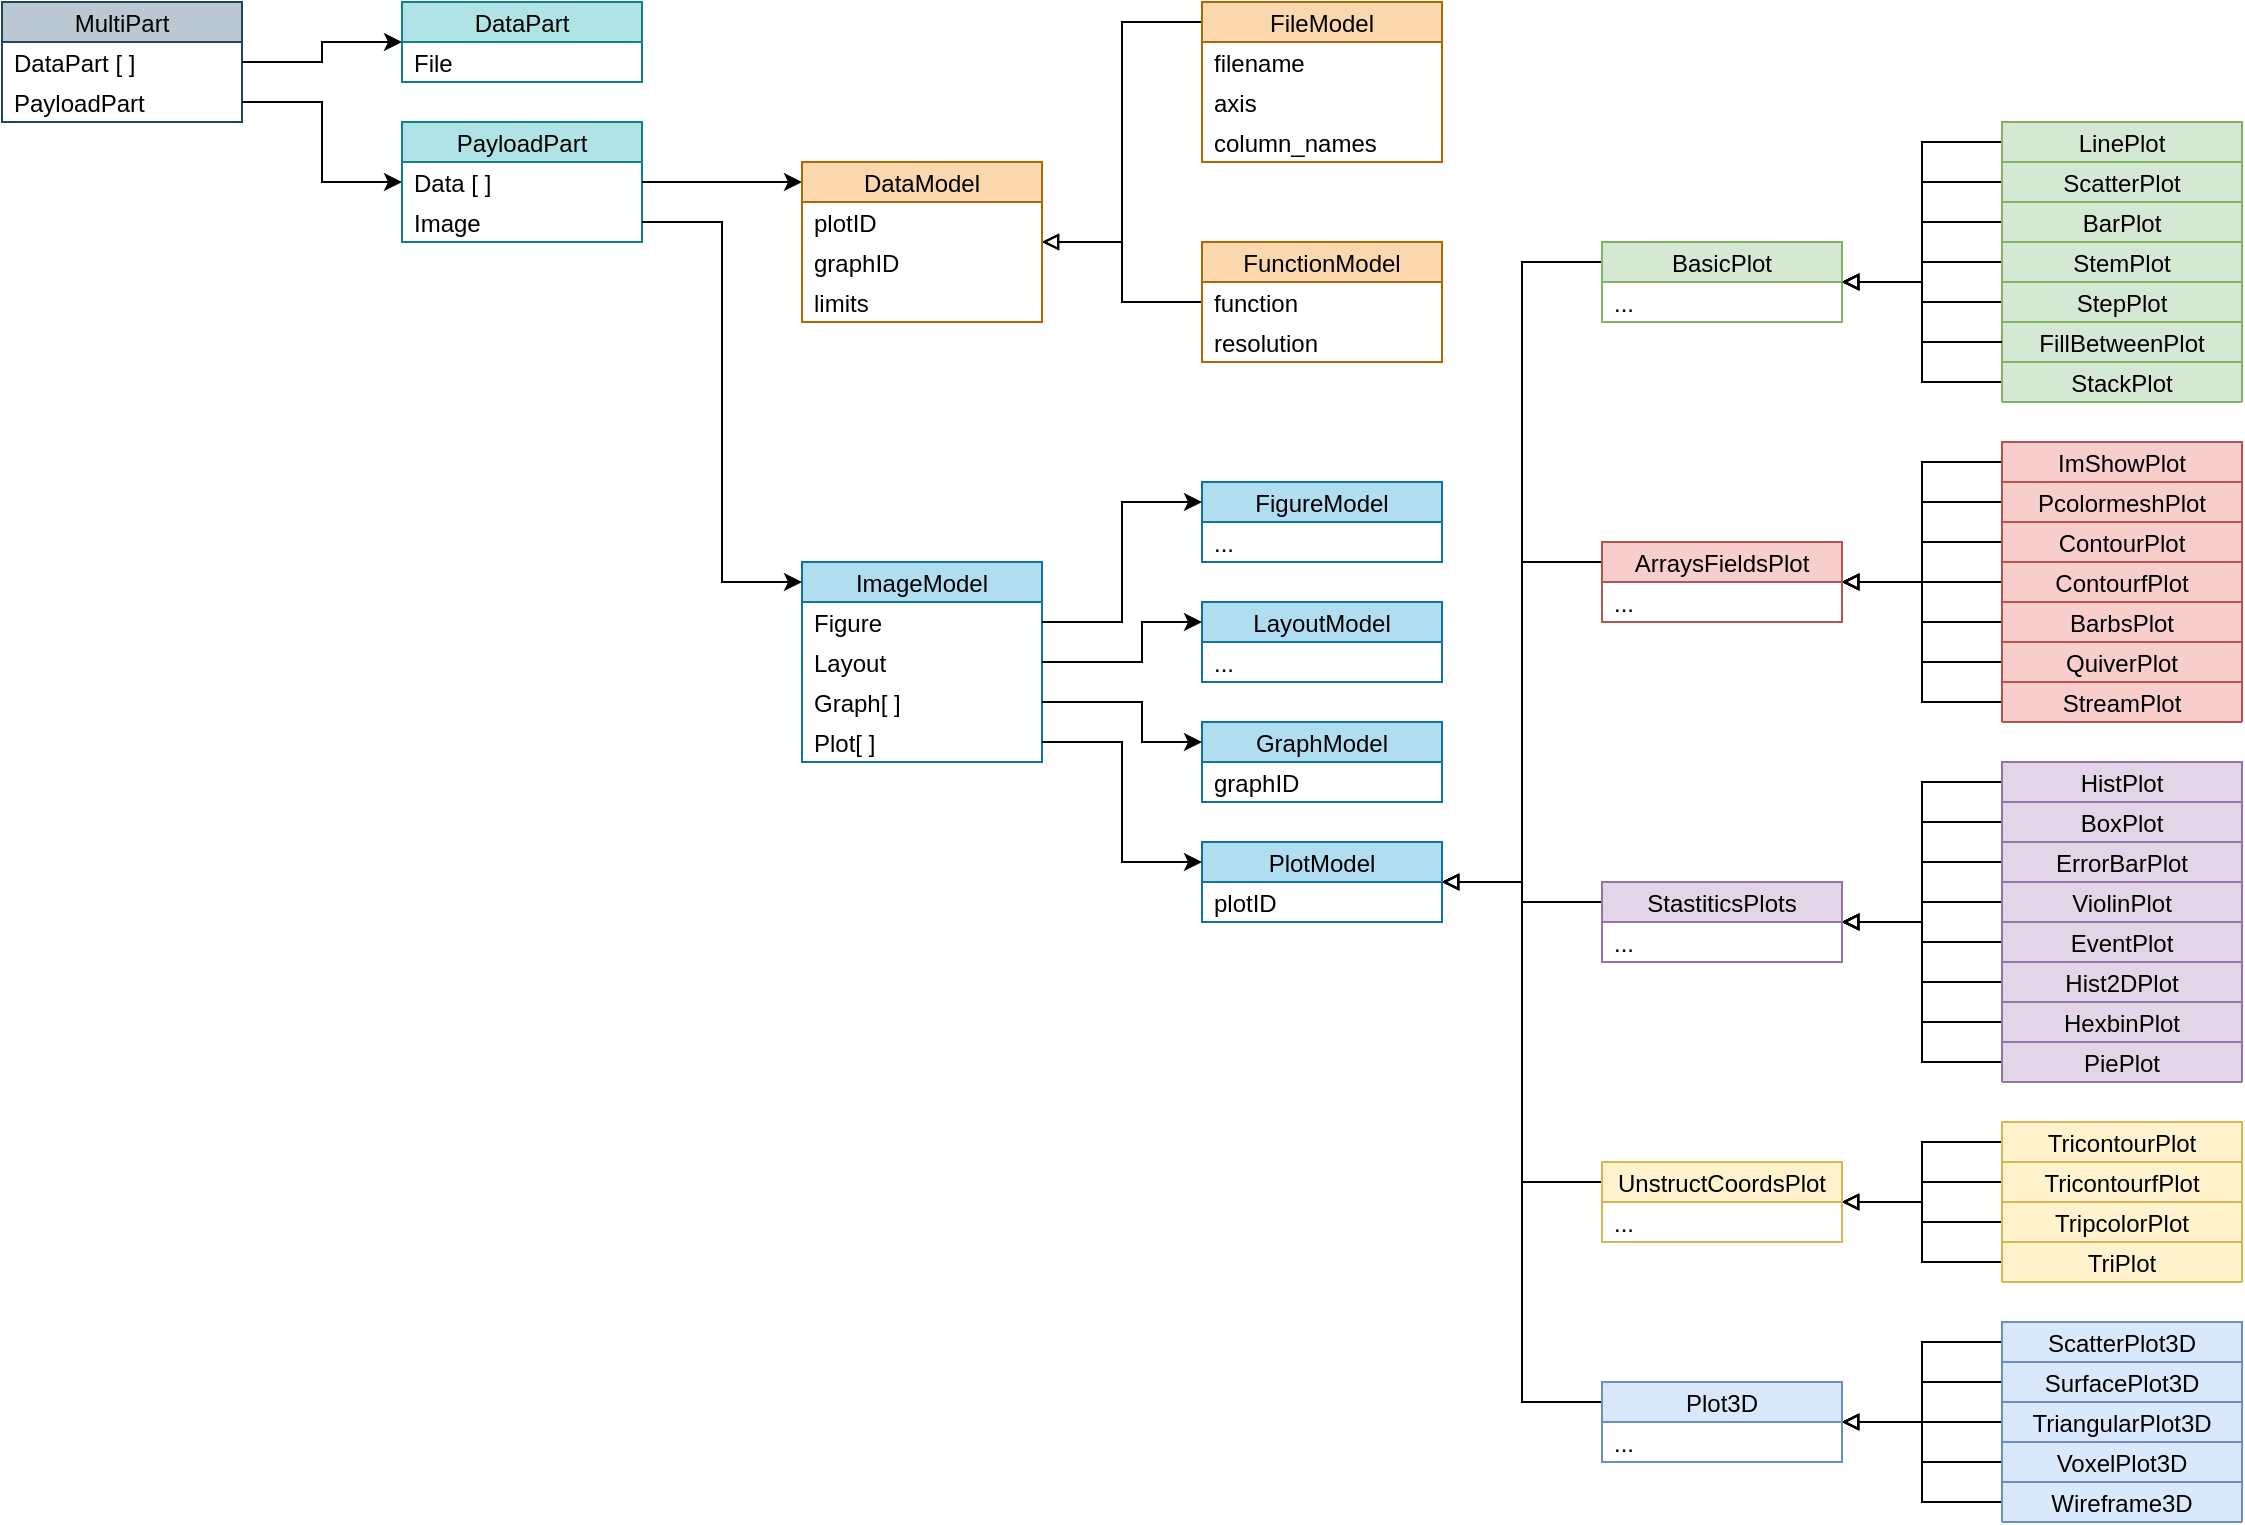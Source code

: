 <mxfile version="17.2.1" type="device" pages="2"><diagram id="5fQ5eXRJGSX8f79Svl0k" name="Page-1"><mxGraphModel dx="1707" dy="1060" grid="1" gridSize="10" guides="1" tooltips="1" connect="1" arrows="1" fold="1" page="1" pageScale="1" pageWidth="1169" pageHeight="827" math="0" shadow="0"><root><mxCell id="0"/><mxCell id="1" parent="0"/><mxCell id="ssrfnCY63bYaMSPNy1W8-1" value="PayloadPart" style="swimlane;fontStyle=0;childLayout=stackLayout;horizontal=1;startSize=20;horizontalStack=0;resizeParent=1;resizeParentMax=0;resizeLast=0;collapsible=1;marginBottom=0;fillColor=#b0e3e6;strokeColor=#0e8088;" parent="1" vertex="1"><mxGeometry x="240" y="100" width="120" height="60" as="geometry"/></mxCell><mxCell id="ssrfnCY63bYaMSPNy1W8-5" value="Data [ ]" style="text;strokeColor=none;fillColor=none;align=left;verticalAlign=middle;spacingLeft=4;spacingRight=4;overflow=hidden;points=[[0,0.5],[1,0.5]];portConstraint=eastwest;rotatable=0;" parent="ssrfnCY63bYaMSPNy1W8-1" vertex="1"><mxGeometry y="20" width="120" height="20" as="geometry"/></mxCell><mxCell id="ssrfnCY63bYaMSPNy1W8-18" value="Image" style="text;strokeColor=none;fillColor=none;align=left;verticalAlign=middle;spacingLeft=4;spacingRight=4;overflow=hidden;points=[[0,0.5],[1,0.5]];portConstraint=eastwest;rotatable=0;" parent="ssrfnCY63bYaMSPNy1W8-1" vertex="1"><mxGeometry y="40" width="120" height="20" as="geometry"/></mxCell><mxCell id="ssrfnCY63bYaMSPNy1W8-6" style="edgeStyle=orthogonalEdgeStyle;rounded=0;orthogonalLoop=1;jettySize=auto;html=1;exitX=1;exitY=0.5;exitDx=0;exitDy=0;" parent="1" source="ssrfnCY63bYaMSPNy1W8-5" target="ssrfnCY63bYaMSPNy1W8-7" edge="1"><mxGeometry relative="1" as="geometry"><mxPoint x="360" y="140.474" as="targetPoint"/><Array as="points"><mxPoint x="420" y="130"/><mxPoint x="420" y="130"/></Array><mxPoint x="380" y="140" as="sourcePoint"/></mxGeometry></mxCell><mxCell id="5U0ry7MbmWa-IE6fYXoD-13" style="edgeStyle=orthogonalEdgeStyle;rounded=0;orthogonalLoop=1;jettySize=auto;html=1;endArrow=none;endFill=0;startArrow=block;startFill=0;" parent="1" source="ssrfnCY63bYaMSPNy1W8-7" target="5U0ry7MbmWa-IE6fYXoD-9" edge="1"><mxGeometry relative="1" as="geometry"><Array as="points"><mxPoint x="600" y="160"/><mxPoint x="600" y="50"/></Array></mxGeometry></mxCell><mxCell id="5U0ry7MbmWa-IE6fYXoD-14" style="edgeStyle=orthogonalEdgeStyle;rounded=0;orthogonalLoop=1;jettySize=auto;html=1;startArrow=block;startFill=0;endArrow=none;endFill=0;" parent="1" source="ssrfnCY63bYaMSPNy1W8-7" target="ssrfnCY63bYaMSPNy1W8-16" edge="1"><mxGeometry relative="1" as="geometry"><Array as="points"><mxPoint x="600" y="160"/><mxPoint x="600" y="190"/></Array></mxGeometry></mxCell><mxCell id="ssrfnCY63bYaMSPNy1W8-7" value="DataModel" style="swimlane;fontStyle=0;childLayout=stackLayout;horizontal=1;startSize=20;horizontalStack=0;resizeParent=1;resizeParentMax=0;resizeLast=0;collapsible=1;marginBottom=0;fillColor=#fad7ac;strokeColor=#b46504;" parent="1" vertex="1"><mxGeometry x="440" y="120" width="120" height="80" as="geometry"/></mxCell><mxCell id="ssrfnCY63bYaMSPNy1W8-29" value="plotID" style="text;strokeColor=none;fillColor=none;align=left;verticalAlign=middle;spacingLeft=4;spacingRight=4;overflow=hidden;points=[[0,0.5],[1,0.5]];portConstraint=eastwest;rotatable=0;" parent="ssrfnCY63bYaMSPNy1W8-7" vertex="1"><mxGeometry y="20" width="120" height="20" as="geometry"/></mxCell><mxCell id="ssrfnCY63bYaMSPNy1W8-30" value="graphID" style="text;strokeColor=none;fillColor=none;align=left;verticalAlign=middle;spacingLeft=4;spacingRight=4;overflow=hidden;points=[[0,0.5],[1,0.5]];portConstraint=eastwest;rotatable=0;" parent="ssrfnCY63bYaMSPNy1W8-7" vertex="1"><mxGeometry y="40" width="120" height="20" as="geometry"/></mxCell><mxCell id="ssrfnCY63bYaMSPNy1W8-22" value="limits" style="text;strokeColor=none;fillColor=none;align=left;verticalAlign=middle;spacingLeft=4;spacingRight=4;overflow=hidden;points=[[0,0.5],[1,0.5]];portConstraint=eastwest;rotatable=0;" parent="ssrfnCY63bYaMSPNy1W8-7" vertex="1"><mxGeometry y="60" width="120" height="20" as="geometry"/></mxCell><mxCell id="ssrfnCY63bYaMSPNy1W8-10" value="ImageModel" style="swimlane;fontStyle=0;childLayout=stackLayout;horizontal=1;startSize=20;horizontalStack=0;resizeParent=1;resizeParentMax=0;resizeLast=0;collapsible=1;marginBottom=0;fillColor=#b1ddf0;strokeColor=#10739e;" parent="1" vertex="1"><mxGeometry x="440" y="320" width="120" height="100" as="geometry"/></mxCell><mxCell id="ssrfnCY63bYaMSPNy1W8-11" value="Figure" style="text;strokeColor=none;fillColor=none;align=left;verticalAlign=middle;spacingLeft=4;spacingRight=4;overflow=hidden;points=[[0,0.5],[1,0.5]];portConstraint=eastwest;rotatable=0;" parent="ssrfnCY63bYaMSPNy1W8-10" vertex="1"><mxGeometry y="20" width="120" height="20" as="geometry"/></mxCell><mxCell id="ssrfnCY63bYaMSPNy1W8-12" value="Layout" style="text;strokeColor=none;fillColor=none;align=left;verticalAlign=middle;spacingLeft=4;spacingRight=4;overflow=hidden;points=[[0,0.5],[1,0.5]];portConstraint=eastwest;rotatable=0;" parent="ssrfnCY63bYaMSPNy1W8-10" vertex="1"><mxGeometry y="40" width="120" height="20" as="geometry"/></mxCell><mxCell id="ssrfnCY63bYaMSPNy1W8-14" value="Graph[ ]" style="text;strokeColor=none;fillColor=none;align=left;verticalAlign=middle;spacingLeft=4;spacingRight=4;overflow=hidden;points=[[0,0.5],[1,0.5]];portConstraint=eastwest;rotatable=0;" parent="ssrfnCY63bYaMSPNy1W8-10" vertex="1"><mxGeometry y="60" width="120" height="20" as="geometry"/></mxCell><mxCell id="ssrfnCY63bYaMSPNy1W8-15" value="Plot[ ]" style="text;strokeColor=none;fillColor=none;align=left;verticalAlign=middle;spacingLeft=4;spacingRight=4;overflow=hidden;points=[[0,0.5],[1,0.5]];portConstraint=eastwest;rotatable=0;" parent="ssrfnCY63bYaMSPNy1W8-10" vertex="1"><mxGeometry y="80" width="120" height="20" as="geometry"/></mxCell><mxCell id="ssrfnCY63bYaMSPNy1W8-13" style="edgeStyle=orthogonalEdgeStyle;rounded=0;orthogonalLoop=1;jettySize=auto;html=1;" parent="1" source="ssrfnCY63bYaMSPNy1W8-18" target="ssrfnCY63bYaMSPNy1W8-10" edge="1"><mxGeometry relative="1" as="geometry"><Array as="points"><mxPoint x="400" y="150"/><mxPoint x="400" y="330"/></Array></mxGeometry></mxCell><mxCell id="ssrfnCY63bYaMSPNy1W8-16" value="FunctionModel" style="swimlane;fontStyle=0;childLayout=stackLayout;horizontal=1;startSize=20;horizontalStack=0;resizeParent=1;resizeParentMax=0;resizeLast=0;collapsible=1;marginBottom=0;fillColor=#fad7ac;strokeColor=#b46504;" parent="1" vertex="1"><mxGeometry x="640" y="160" width="120" height="60" as="geometry"><mxRectangle x="520" y="100" width="80" height="20" as="alternateBounds"/></mxGeometry></mxCell><mxCell id="ssrfnCY63bYaMSPNy1W8-20" value="function" style="text;strokeColor=none;fillColor=none;align=left;verticalAlign=middle;spacingLeft=4;spacingRight=4;overflow=hidden;points=[[0,0.5],[1,0.5]];portConstraint=eastwest;rotatable=0;" parent="ssrfnCY63bYaMSPNy1W8-16" vertex="1"><mxGeometry y="20" width="120" height="20" as="geometry"/></mxCell><mxCell id="ssrfnCY63bYaMSPNy1W8-21" value="resolution" style="text;strokeColor=none;fillColor=none;align=left;verticalAlign=middle;spacingLeft=4;spacingRight=4;overflow=hidden;points=[[0,0.5],[1,0.5]];portConstraint=eastwest;rotatable=0;" parent="ssrfnCY63bYaMSPNy1W8-16" vertex="1"><mxGeometry y="40" width="120" height="20" as="geometry"/></mxCell><mxCell id="ssrfnCY63bYaMSPNy1W8-31" value="GraphModel" style="swimlane;fontStyle=0;childLayout=stackLayout;horizontal=1;startSize=20;horizontalStack=0;resizeParent=1;resizeParentMax=0;resizeLast=0;collapsible=1;marginBottom=0;fillColor=#b1ddf0;strokeColor=#10739e;" parent="1" vertex="1"><mxGeometry x="640" y="400" width="120" height="40" as="geometry"/></mxCell><mxCell id="ssrfnCY63bYaMSPNy1W8-34" value="graphID" style="text;strokeColor=none;fillColor=none;align=left;verticalAlign=middle;spacingLeft=4;spacingRight=4;overflow=hidden;points=[[0,0.5],[1,0.5]];portConstraint=eastwest;rotatable=0;" parent="ssrfnCY63bYaMSPNy1W8-31" vertex="1"><mxGeometry y="20" width="120" height="20" as="geometry"/></mxCell><mxCell id="ssrfnCY63bYaMSPNy1W8-36" style="edgeStyle=orthogonalEdgeStyle;rounded=0;orthogonalLoop=1;jettySize=auto;html=1;exitX=1;exitY=0.5;exitDx=0;exitDy=0;" parent="1" source="ssrfnCY63bYaMSPNy1W8-14" target="ssrfnCY63bYaMSPNy1W8-31" edge="1"><mxGeometry relative="1" as="geometry"><Array as="points"><mxPoint x="610" y="390"/><mxPoint x="610" y="410"/></Array></mxGeometry></mxCell><mxCell id="5U0ry7MbmWa-IE6fYXoD-27" style="edgeStyle=orthogonalEdgeStyle;rounded=0;orthogonalLoop=1;jettySize=auto;html=1;startArrow=block;startFill=0;endArrow=none;endFill=0;" parent="1" source="5U0ry7MbmWa-IE6fYXoD-28" target="5U0ry7MbmWa-IE6fYXoD-25" edge="1"><mxGeometry relative="1" as="geometry"><mxPoint x="960" y="150" as="sourcePoint"/><Array as="points"><mxPoint x="1000" y="180"/><mxPoint x="1000" y="170"/></Array></mxGeometry></mxCell><mxCell id="5U0ry7MbmWa-IE6fYXoD-30" style="edgeStyle=orthogonalEdgeStyle;rounded=0;orthogonalLoop=1;jettySize=auto;html=1;startArrow=block;startFill=0;endArrow=none;endFill=0;" parent="1" source="ssrfnCY63bYaMSPNy1W8-37" target="5U0ry7MbmWa-IE6fYXoD-28" edge="1"><mxGeometry relative="1" as="geometry"><Array as="points"><mxPoint x="800" y="480"/><mxPoint x="800" y="170"/></Array></mxGeometry></mxCell><mxCell id="tz0YeME2ikHK81qGUmHm-11" style="edgeStyle=orthogonalEdgeStyle;rounded=0;orthogonalLoop=1;jettySize=auto;html=1;fontFamily=Helvetica;fontSize=12;fontColor=default;startArrow=block;startFill=0;endArrow=none;endFill=0;startSize=6;" parent="1" source="ssrfnCY63bYaMSPNy1W8-37" target="5U0ry7MbmWa-IE6fYXoD-31" edge="1"><mxGeometry relative="1" as="geometry"><Array as="points"><mxPoint x="800" y="480"/><mxPoint x="800" y="320"/></Array></mxGeometry></mxCell><mxCell id="hA0AzttT8jlCihpwSDfa-42" style="edgeStyle=orthogonalEdgeStyle;rounded=0;orthogonalLoop=1;jettySize=auto;html=1;startArrow=block;startFill=0;endArrow=none;endFill=0;" parent="1" source="ssrfnCY63bYaMSPNy1W8-37" target="tz0YeME2ikHK81qGUmHm-12" edge="1"><mxGeometry relative="1" as="geometry"><Array as="points"><mxPoint x="800" y="480"/><mxPoint x="800" y="490"/></Array></mxGeometry></mxCell><mxCell id="hA0AzttT8jlCihpwSDfa-59" style="edgeStyle=orthogonalEdgeStyle;rounded=0;orthogonalLoop=1;jettySize=auto;html=1;startArrow=block;startFill=0;endArrow=none;endFill=0;" parent="1" source="ssrfnCY63bYaMSPNy1W8-37" target="tz0YeME2ikHK81qGUmHm-14" edge="1"><mxGeometry relative="1" as="geometry"><Array as="points"><mxPoint x="800" y="480"/><mxPoint x="800" y="630"/></Array></mxGeometry></mxCell><mxCell id="hA0AzttT8jlCihpwSDfa-60" style="edgeStyle=orthogonalEdgeStyle;rounded=0;orthogonalLoop=1;jettySize=auto;html=1;startArrow=block;startFill=0;endArrow=none;endFill=0;" parent="1" source="ssrfnCY63bYaMSPNy1W8-37" target="tz0YeME2ikHK81qGUmHm-16" edge="1"><mxGeometry relative="1" as="geometry"><Array as="points"><mxPoint x="800" y="480"/><mxPoint x="800" y="740"/></Array></mxGeometry></mxCell><mxCell id="ssrfnCY63bYaMSPNy1W8-37" value="PlotModel" style="swimlane;fontStyle=0;childLayout=stackLayout;horizontal=1;startSize=20;horizontalStack=0;resizeParent=1;resizeParentMax=0;resizeLast=0;collapsible=1;marginBottom=0;fillColor=#b1ddf0;strokeColor=#10739e;" parent="1" vertex="1"><mxGeometry x="640" y="460" width="120" height="40" as="geometry"/></mxCell><mxCell id="ssrfnCY63bYaMSPNy1W8-38" value="plotID" style="text;strokeColor=none;fillColor=none;align=left;verticalAlign=middle;spacingLeft=4;spacingRight=4;overflow=hidden;points=[[0,0.5],[1,0.5]];portConstraint=eastwest;rotatable=0;" parent="ssrfnCY63bYaMSPNy1W8-37" vertex="1"><mxGeometry y="20" width="120" height="20" as="geometry"/></mxCell><mxCell id="ssrfnCY63bYaMSPNy1W8-39" style="edgeStyle=orthogonalEdgeStyle;rounded=0;orthogonalLoop=1;jettySize=auto;html=1;" parent="1" source="ssrfnCY63bYaMSPNy1W8-15" target="ssrfnCY63bYaMSPNy1W8-37" edge="1"><mxGeometry relative="1" as="geometry"><Array as="points"><mxPoint x="600" y="410"/><mxPoint x="600" y="470"/></Array></mxGeometry></mxCell><mxCell id="5U0ry7MbmWa-IE6fYXoD-1" value="LayoutModel" style="swimlane;fontStyle=0;childLayout=stackLayout;horizontal=1;startSize=20;horizontalStack=0;resizeParent=1;resizeParentMax=0;resizeLast=0;collapsible=1;marginBottom=0;fillColor=#b1ddf0;strokeColor=#10739e;" parent="1" vertex="1"><mxGeometry x="640" y="340" width="120" height="40" as="geometry"/></mxCell><mxCell id="5U0ry7MbmWa-IE6fYXoD-2" value="..." style="text;strokeColor=none;fillColor=none;align=left;verticalAlign=middle;spacingLeft=4;spacingRight=4;overflow=hidden;points=[[0,0.5],[1,0.5]];portConstraint=eastwest;rotatable=0;" parent="5U0ry7MbmWa-IE6fYXoD-1" vertex="1"><mxGeometry y="20" width="120" height="20" as="geometry"/></mxCell><mxCell id="5U0ry7MbmWa-IE6fYXoD-4" value="FigureModel" style="swimlane;fontStyle=0;childLayout=stackLayout;horizontal=1;startSize=20;horizontalStack=0;resizeParent=1;resizeParentMax=0;resizeLast=0;collapsible=1;marginBottom=0;fillColor=#b1ddf0;strokeColor=#10739e;" parent="1" vertex="1"><mxGeometry x="640" y="280" width="120" height="40" as="geometry"/></mxCell><mxCell id="5U0ry7MbmWa-IE6fYXoD-5" value="..." style="text;strokeColor=none;fillColor=none;align=left;verticalAlign=middle;spacingLeft=4;spacingRight=4;overflow=hidden;points=[[0,0.5],[1,0.5]];portConstraint=eastwest;rotatable=0;" parent="5U0ry7MbmWa-IE6fYXoD-4" vertex="1"><mxGeometry y="20" width="120" height="20" as="geometry"/></mxCell><mxCell id="5U0ry7MbmWa-IE6fYXoD-6" style="edgeStyle=orthogonalEdgeStyle;rounded=0;orthogonalLoop=1;jettySize=auto;html=1;" parent="1" target="5U0ry7MbmWa-IE6fYXoD-4" edge="1"><mxGeometry relative="1" as="geometry"><Array as="points"><mxPoint x="600" y="350"/><mxPoint x="600" y="290"/></Array><mxPoint x="560" y="350" as="sourcePoint"/></mxGeometry></mxCell><mxCell id="5U0ry7MbmWa-IE6fYXoD-7" style="edgeStyle=orthogonalEdgeStyle;rounded=0;orthogonalLoop=1;jettySize=auto;html=1;exitX=1;exitY=0.5;exitDx=0;exitDy=0;" parent="1" source="ssrfnCY63bYaMSPNy1W8-12" target="5U0ry7MbmWa-IE6fYXoD-1" edge="1"><mxGeometry relative="1" as="geometry"><Array as="points"><mxPoint x="610" y="370"/><mxPoint x="610" y="350"/></Array></mxGeometry></mxCell><mxCell id="5U0ry7MbmWa-IE6fYXoD-9" value="FileModel" style="swimlane;fontStyle=0;childLayout=stackLayout;horizontal=1;startSize=20;horizontalStack=0;resizeParent=1;resizeParentMax=0;resizeLast=0;collapsible=1;marginBottom=0;fillColor=#fad7ac;strokeColor=#b46504;" parent="1" vertex="1"><mxGeometry x="640" y="40" width="120" height="80" as="geometry"/></mxCell><mxCell id="5U0ry7MbmWa-IE6fYXoD-12" value="filename" style="text;strokeColor=none;fillColor=none;align=left;verticalAlign=middle;spacingLeft=4;spacingRight=4;overflow=hidden;points=[[0,0.5],[1,0.5]];portConstraint=eastwest;rotatable=0;" parent="5U0ry7MbmWa-IE6fYXoD-9" vertex="1"><mxGeometry y="20" width="120" height="20" as="geometry"/></mxCell><mxCell id="hA0AzttT8jlCihpwSDfa-71" value="axis" style="text;strokeColor=none;fillColor=none;align=left;verticalAlign=middle;spacingLeft=4;spacingRight=4;overflow=hidden;points=[[0,0.5],[1,0.5]];portConstraint=eastwest;rotatable=0;" parent="5U0ry7MbmWa-IE6fYXoD-9" vertex="1"><mxGeometry y="40" width="120" height="20" as="geometry"/></mxCell><mxCell id="hA0AzttT8jlCihpwSDfa-73" value="column_names" style="text;strokeColor=none;fillColor=none;align=left;verticalAlign=middle;spacingLeft=4;spacingRight=4;overflow=hidden;points=[[0,0.5],[1,0.5]];portConstraint=eastwest;rotatable=0;" parent="5U0ry7MbmWa-IE6fYXoD-9" vertex="1"><mxGeometry y="60" width="120" height="20" as="geometry"/></mxCell><mxCell id="5U0ry7MbmWa-IE6fYXoD-22" style="edgeStyle=orthogonalEdgeStyle;rounded=0;orthogonalLoop=1;jettySize=auto;html=1;startArrow=block;startFill=0;endArrow=none;endFill=0;" parent="1" source="5U0ry7MbmWa-IE6fYXoD-28" target="tz0YeME2ikHK81qGUmHm-3" edge="1"><mxGeometry relative="1" as="geometry"><mxPoint x="960" y="150" as="sourcePoint"/><mxPoint x="1040" y="50" as="targetPoint"/><Array as="points"><mxPoint x="1000" y="180"/><mxPoint x="1000" y="110"/></Array></mxGeometry></mxCell><mxCell id="5U0ry7MbmWa-IE6fYXoD-23" style="edgeStyle=orthogonalEdgeStyle;rounded=0;orthogonalLoop=1;jettySize=auto;html=1;startArrow=block;startFill=0;endArrow=none;endFill=0;" parent="1" source="5U0ry7MbmWa-IE6fYXoD-28" target="tz0YeME2ikHK81qGUmHm-2" edge="1"><mxGeometry relative="1" as="geometry"><mxPoint x="960" y="150" as="sourcePoint"/><mxPoint x="1040" y="110" as="targetPoint"/><Array as="points"><mxPoint x="1000" y="180"/><mxPoint x="1000" y="130"/></Array></mxGeometry></mxCell><mxCell id="5U0ry7MbmWa-IE6fYXoD-24" style="edgeStyle=orthogonalEdgeStyle;rounded=0;orthogonalLoop=1;jettySize=auto;html=1;startArrow=block;startFill=0;endArrow=none;endFill=0;" parent="1" source="5U0ry7MbmWa-IE6fYXoD-28" target="tz0YeME2ikHK81qGUmHm-1" edge="1"><mxGeometry relative="1" as="geometry"><mxPoint x="960" y="150" as="sourcePoint"/><mxPoint x="1040" y="170" as="targetPoint"/><Array as="points"><mxPoint x="1000" y="180"/><mxPoint x="1000" y="150"/></Array></mxGeometry></mxCell><mxCell id="5U0ry7MbmWa-IE6fYXoD-25" value="StemPlot" style="swimlane;fontStyle=0;childLayout=stackLayout;horizontal=1;startSize=40;horizontalStack=0;resizeParent=1;resizeParentMax=0;resizeLast=0;collapsible=1;marginBottom=0;fillColor=#d5e8d4;strokeColor=#82b366;" parent="1" vertex="1"><mxGeometry x="1040" y="160" width="120" height="20" as="geometry"/></mxCell><mxCell id="tz0YeME2ikHK81qGUmHm-8" style="edgeStyle=orthogonalEdgeStyle;rounded=0;orthogonalLoop=1;jettySize=auto;html=1;fontFamily=Helvetica;fontSize=12;fontColor=default;startArrow=block;startFill=0;endArrow=none;endFill=0;startSize=6;" parent="1" source="5U0ry7MbmWa-IE6fYXoD-28" target="tz0YeME2ikHK81qGUmHm-6" edge="1"><mxGeometry relative="1" as="geometry"><Array as="points"><mxPoint x="1000" y="180"/><mxPoint x="1000" y="190"/></Array></mxGeometry></mxCell><mxCell id="tz0YeME2ikHK81qGUmHm-10" style="edgeStyle=orthogonalEdgeStyle;rounded=0;orthogonalLoop=1;jettySize=auto;html=1;fontFamily=Helvetica;fontSize=12;fontColor=default;startArrow=block;startFill=0;endArrow=none;endFill=0;startSize=6;" parent="1" source="5U0ry7MbmWa-IE6fYXoD-28" target="tz0YeME2ikHK81qGUmHm-4" edge="1"><mxGeometry relative="1" as="geometry"><Array as="points"><mxPoint x="1000" y="180"/><mxPoint x="1000" y="230"/></Array></mxGeometry></mxCell><mxCell id="5U0ry7MbmWa-IE6fYXoD-28" value="BasicPlot" style="swimlane;fontStyle=0;childLayout=stackLayout;horizontal=1;startSize=20;horizontalStack=0;resizeParent=1;resizeParentMax=0;resizeLast=0;collapsible=1;marginBottom=0;fillColor=#d5e8d4;strokeColor=#82b366;" parent="1" vertex="1"><mxGeometry x="840" y="160" width="120" height="40" as="geometry"/></mxCell><mxCell id="5U0ry7MbmWa-IE6fYXoD-29" value="..." style="text;strokeColor=none;fillColor=none;align=left;verticalAlign=middle;spacingLeft=4;spacingRight=4;overflow=hidden;points=[[0,0.5],[1,0.5]];portConstraint=eastwest;rotatable=0;" parent="5U0ry7MbmWa-IE6fYXoD-28" vertex="1"><mxGeometry y="20" width="120" height="20" as="geometry"/></mxCell><mxCell id="hA0AzttT8jlCihpwSDfa-8" style="edgeStyle=orthogonalEdgeStyle;rounded=0;orthogonalLoop=1;jettySize=auto;html=1;startArrow=block;startFill=0;endArrow=none;endFill=0;" parent="1" source="5U0ry7MbmWa-IE6fYXoD-31" target="hA0AzttT8jlCihpwSDfa-1" edge="1"><mxGeometry relative="1" as="geometry"><Array as="points"><mxPoint x="1000" y="330"/><mxPoint x="1000" y="270"/></Array></mxGeometry></mxCell><mxCell id="hA0AzttT8jlCihpwSDfa-9" style="edgeStyle=orthogonalEdgeStyle;rounded=0;orthogonalLoop=1;jettySize=auto;html=1;startArrow=block;startFill=0;endArrow=none;endFill=0;" parent="1" source="5U0ry7MbmWa-IE6fYXoD-31" target="hA0AzttT8jlCihpwSDfa-2" edge="1"><mxGeometry relative="1" as="geometry"><Array as="points"><mxPoint x="1000" y="330"/><mxPoint x="1000" y="290"/></Array></mxGeometry></mxCell><mxCell id="hA0AzttT8jlCihpwSDfa-10" style="edgeStyle=orthogonalEdgeStyle;rounded=0;orthogonalLoop=1;jettySize=auto;html=1;startArrow=block;startFill=0;endArrow=none;endFill=0;" parent="1" source="5U0ry7MbmWa-IE6fYXoD-31" target="hA0AzttT8jlCihpwSDfa-3" edge="1"><mxGeometry relative="1" as="geometry"/></mxCell><mxCell id="hA0AzttT8jlCihpwSDfa-11" style="edgeStyle=orthogonalEdgeStyle;rounded=0;orthogonalLoop=1;jettySize=auto;html=1;startArrow=block;startFill=0;endArrow=none;endFill=0;" parent="1" source="5U0ry7MbmWa-IE6fYXoD-31" target="hA0AzttT8jlCihpwSDfa-4" edge="1"><mxGeometry relative="1" as="geometry"/></mxCell><mxCell id="hA0AzttT8jlCihpwSDfa-12" style="edgeStyle=orthogonalEdgeStyle;rounded=0;orthogonalLoop=1;jettySize=auto;html=1;startArrow=block;startFill=0;endArrow=none;endFill=0;" parent="1" source="5U0ry7MbmWa-IE6fYXoD-31" target="hA0AzttT8jlCihpwSDfa-6" edge="1"><mxGeometry relative="1" as="geometry"><Array as="points"><mxPoint x="1000" y="330"/><mxPoint x="1000" y="350"/></Array></mxGeometry></mxCell><mxCell id="hA0AzttT8jlCihpwSDfa-13" style="edgeStyle=orthogonalEdgeStyle;rounded=0;orthogonalLoop=1;jettySize=auto;html=1;startArrow=block;startFill=0;endArrow=none;endFill=0;" parent="1" source="5U0ry7MbmWa-IE6fYXoD-31" target="hA0AzttT8jlCihpwSDfa-5" edge="1"><mxGeometry relative="1" as="geometry"><Array as="points"><mxPoint x="1000" y="330"/><mxPoint x="1000" y="370"/></Array></mxGeometry></mxCell><mxCell id="hA0AzttT8jlCihpwSDfa-15" style="edgeStyle=orthogonalEdgeStyle;rounded=0;orthogonalLoop=1;jettySize=auto;html=1;startArrow=block;startFill=0;endArrow=none;endFill=0;" parent="1" source="5U0ry7MbmWa-IE6fYXoD-31" target="hA0AzttT8jlCihpwSDfa-7" edge="1"><mxGeometry relative="1" as="geometry"><Array as="points"><mxPoint x="1000" y="330"/><mxPoint x="1000" y="390"/></Array></mxGeometry></mxCell><mxCell id="5U0ry7MbmWa-IE6fYXoD-31" value="ArraysFieldsPlot" style="swimlane;fontStyle=0;childLayout=stackLayout;horizontal=1;startSize=20;horizontalStack=0;resizeParent=1;resizeParentMax=0;resizeLast=0;collapsible=1;marginBottom=0;fillColor=#f8cecc;strokeColor=#b85450;" parent="1" vertex="1"><mxGeometry x="840" y="310" width="120" height="40" as="geometry"/></mxCell><mxCell id="5U0ry7MbmWa-IE6fYXoD-32" value="..." style="text;strokeColor=none;fillColor=none;align=left;verticalAlign=middle;spacingLeft=4;spacingRight=4;overflow=hidden;points=[[0,0.5],[1,0.5]];portConstraint=eastwest;rotatable=0;" parent="5U0ry7MbmWa-IE6fYXoD-31" vertex="1"><mxGeometry y="20" width="120" height="20" as="geometry"/></mxCell><mxCell id="tz0YeME2ikHK81qGUmHm-1" value="BarPlot" style="swimlane;fontStyle=0;childLayout=stackLayout;horizontal=1;startSize=40;horizontalStack=0;resizeParent=1;resizeParentMax=0;resizeLast=0;collapsible=1;marginBottom=0;fillColor=#d5e8d4;strokeColor=#82b366;" parent="1" vertex="1"><mxGeometry x="1040" y="140" width="120" height="20" as="geometry"/></mxCell><mxCell id="tz0YeME2ikHK81qGUmHm-2" value="ScatterPlot" style="swimlane;fontStyle=0;childLayout=stackLayout;horizontal=1;startSize=40;horizontalStack=0;resizeParent=1;resizeParentMax=0;resizeLast=0;collapsible=1;marginBottom=0;fillColor=#d5e8d4;strokeColor=#82b366;" parent="1" vertex="1"><mxGeometry x="1040" y="120" width="120" height="20" as="geometry"/></mxCell><mxCell id="tz0YeME2ikHK81qGUmHm-3" value="LinePlot" style="swimlane;fontStyle=0;childLayout=stackLayout;horizontal=1;startSize=40;horizontalStack=0;resizeParent=1;resizeParentMax=0;resizeLast=0;collapsible=1;marginBottom=0;fillColor=#d5e8d4;strokeColor=#82b366;" parent="1" vertex="1"><mxGeometry x="1040" y="100" width="120" height="20" as="geometry"/></mxCell><mxCell id="tz0YeME2ikHK81qGUmHm-4" value="StackPlot" style="swimlane;fontStyle=0;childLayout=stackLayout;horizontal=1;startSize=40;horizontalStack=0;resizeParent=1;resizeParentMax=0;resizeLast=0;collapsible=1;marginBottom=0;fillColor=#d5e8d4;strokeColor=#82b366;" parent="1" vertex="1"><mxGeometry x="1040" y="220" width="120" height="20" as="geometry"/></mxCell><mxCell id="tz0YeME2ikHK81qGUmHm-5" value="FillBetweenPlot" style="swimlane;fontStyle=0;childLayout=stackLayout;horizontal=1;startSize=40;horizontalStack=0;resizeParent=1;resizeParentMax=0;resizeLast=0;collapsible=1;marginBottom=0;fillColor=#d5e8d4;strokeColor=#82b366;" parent="1" vertex="1"><mxGeometry x="1040" y="200" width="120" height="20" as="geometry"/></mxCell><mxCell id="tz0YeME2ikHK81qGUmHm-6" value="StepPlot" style="swimlane;fontStyle=0;childLayout=stackLayout;horizontal=1;startSize=40;horizontalStack=0;resizeParent=1;resizeParentMax=0;resizeLast=0;collapsible=1;marginBottom=0;fillColor=#d5e8d4;strokeColor=#82b366;" parent="1" vertex="1"><mxGeometry x="1040" y="180" width="120" height="20" as="geometry"/></mxCell><mxCell id="tz0YeME2ikHK81qGUmHm-9" style="edgeStyle=orthogonalEdgeStyle;rounded=0;orthogonalLoop=1;jettySize=auto;html=1;fontFamily=Helvetica;fontSize=12;fontColor=default;startArrow=block;startFill=0;endArrow=none;endFill=0;startSize=6;" parent="1" source="5U0ry7MbmWa-IE6fYXoD-28" target="tz0YeME2ikHK81qGUmHm-5" edge="1"><mxGeometry relative="1" as="geometry"><Array as="points"><mxPoint x="1000" y="180"/><mxPoint x="1000" y="210"/></Array></mxGeometry></mxCell><mxCell id="hA0AzttT8jlCihpwSDfa-30" style="edgeStyle=orthogonalEdgeStyle;rounded=0;orthogonalLoop=1;jettySize=auto;html=1;startArrow=block;startFill=0;endArrow=none;endFill=0;" parent="1" source="tz0YeME2ikHK81qGUmHm-12" target="hA0AzttT8jlCihpwSDfa-16" edge="1"><mxGeometry relative="1" as="geometry"><Array as="points"><mxPoint x="1000" y="500"/><mxPoint x="1000" y="430"/></Array></mxGeometry></mxCell><mxCell id="hA0AzttT8jlCihpwSDfa-31" style="edgeStyle=orthogonalEdgeStyle;rounded=0;orthogonalLoop=1;jettySize=auto;html=1;startArrow=block;startFill=0;endArrow=none;endFill=0;" parent="1" source="tz0YeME2ikHK81qGUmHm-12" target="hA0AzttT8jlCihpwSDfa-17" edge="1"><mxGeometry relative="1" as="geometry"><Array as="points"><mxPoint x="1000" y="500"/><mxPoint x="1000" y="450"/></Array></mxGeometry></mxCell><mxCell id="hA0AzttT8jlCihpwSDfa-32" style="edgeStyle=orthogonalEdgeStyle;rounded=0;orthogonalLoop=1;jettySize=auto;html=1;startArrow=block;startFill=0;endArrow=none;endFill=0;" parent="1" source="tz0YeME2ikHK81qGUmHm-12" target="hA0AzttT8jlCihpwSDfa-18" edge="1"><mxGeometry relative="1" as="geometry"/></mxCell><mxCell id="hA0AzttT8jlCihpwSDfa-33" style="edgeStyle=orthogonalEdgeStyle;rounded=0;orthogonalLoop=1;jettySize=auto;html=1;startArrow=block;startFill=0;endArrow=none;endFill=0;" parent="1" source="tz0YeME2ikHK81qGUmHm-12" target="hA0AzttT8jlCihpwSDfa-19" edge="1"><mxGeometry relative="1" as="geometry"><Array as="points"><mxPoint x="1000" y="500"/><mxPoint x="1000" y="490"/></Array></mxGeometry></mxCell><mxCell id="hA0AzttT8jlCihpwSDfa-36" style="edgeStyle=orthogonalEdgeStyle;rounded=0;orthogonalLoop=1;jettySize=auto;html=1;startArrow=block;startFill=0;endArrow=none;endFill=0;" parent="1" source="tz0YeME2ikHK81qGUmHm-12" target="hA0AzttT8jlCihpwSDfa-20" edge="1"><mxGeometry relative="1" as="geometry"><Array as="points"><mxPoint x="1000" y="500"/><mxPoint x="1000" y="510"/></Array></mxGeometry></mxCell><mxCell id="hA0AzttT8jlCihpwSDfa-37" style="edgeStyle=orthogonalEdgeStyle;rounded=0;orthogonalLoop=1;jettySize=auto;html=1;startArrow=block;startFill=0;endArrow=none;endFill=0;" parent="1" source="tz0YeME2ikHK81qGUmHm-12" target="hA0AzttT8jlCihpwSDfa-21" edge="1"><mxGeometry relative="1" as="geometry"><Array as="points"><mxPoint x="1000" y="500"/><mxPoint x="1000" y="530"/></Array></mxGeometry></mxCell><mxCell id="hA0AzttT8jlCihpwSDfa-40" style="edgeStyle=orthogonalEdgeStyle;rounded=0;orthogonalLoop=1;jettySize=auto;html=1;startArrow=block;startFill=0;endArrow=none;endFill=0;" parent="1" source="tz0YeME2ikHK81qGUmHm-12" target="hA0AzttT8jlCihpwSDfa-23" edge="1"><mxGeometry relative="1" as="geometry"><Array as="points"><mxPoint x="1000" y="500"/><mxPoint x="1000" y="570"/></Array></mxGeometry></mxCell><mxCell id="hA0AzttT8jlCihpwSDfa-41" style="edgeStyle=orthogonalEdgeStyle;rounded=0;orthogonalLoop=1;jettySize=auto;html=1;startArrow=block;startFill=0;endArrow=none;endFill=0;" parent="1" source="tz0YeME2ikHK81qGUmHm-12" target="hA0AzttT8jlCihpwSDfa-22" edge="1"><mxGeometry relative="1" as="geometry"><Array as="points"><mxPoint x="1000" y="500"/><mxPoint x="1000" y="550"/></Array></mxGeometry></mxCell><mxCell id="tz0YeME2ikHK81qGUmHm-12" value="StastiticsPlots" style="swimlane;fontStyle=0;childLayout=stackLayout;horizontal=1;startSize=20;horizontalStack=0;resizeParent=1;resizeParentMax=0;resizeLast=0;collapsible=1;marginBottom=0;fillColor=#e1d5e7;strokeColor=#9673a6;" parent="1" vertex="1"><mxGeometry x="840" y="480" width="120" height="40" as="geometry"/></mxCell><mxCell id="tz0YeME2ikHK81qGUmHm-13" value="..." style="text;strokeColor=none;fillColor=none;align=left;verticalAlign=middle;spacingLeft=4;spacingRight=4;overflow=hidden;points=[[0,0.5],[1,0.5]];portConstraint=eastwest;rotatable=0;" parent="tz0YeME2ikHK81qGUmHm-12" vertex="1"><mxGeometry y="20" width="120" height="20" as="geometry"/></mxCell><mxCell id="hA0AzttT8jlCihpwSDfa-43" style="edgeStyle=orthogonalEdgeStyle;rounded=0;orthogonalLoop=1;jettySize=auto;html=1;startArrow=block;startFill=0;endArrow=none;endFill=0;" parent="1" source="tz0YeME2ikHK81qGUmHm-14" target="hA0AzttT8jlCihpwSDfa-24" edge="1"><mxGeometry relative="1" as="geometry"/></mxCell><mxCell id="hA0AzttT8jlCihpwSDfa-44" style="edgeStyle=orthogonalEdgeStyle;rounded=0;orthogonalLoop=1;jettySize=auto;html=1;startArrow=block;startFill=0;endArrow=none;endFill=0;" parent="1" source="tz0YeME2ikHK81qGUmHm-14" target="hA0AzttT8jlCihpwSDfa-25" edge="1"><mxGeometry relative="1" as="geometry"/></mxCell><mxCell id="hA0AzttT8jlCihpwSDfa-45" style="edgeStyle=orthogonalEdgeStyle;rounded=0;orthogonalLoop=1;jettySize=auto;html=1;startArrow=block;startFill=0;endArrow=none;endFill=0;" parent="1" source="tz0YeME2ikHK81qGUmHm-14" target="hA0AzttT8jlCihpwSDfa-26" edge="1"><mxGeometry relative="1" as="geometry"/></mxCell><mxCell id="hA0AzttT8jlCihpwSDfa-46" style="edgeStyle=orthogonalEdgeStyle;rounded=0;orthogonalLoop=1;jettySize=auto;html=1;startArrow=block;startFill=0;endArrow=none;endFill=0;" parent="1" source="tz0YeME2ikHK81qGUmHm-14" target="hA0AzttT8jlCihpwSDfa-27" edge="1"><mxGeometry relative="1" as="geometry"/></mxCell><mxCell id="tz0YeME2ikHK81qGUmHm-14" value="UnstructCoordsPlot" style="swimlane;fontStyle=0;childLayout=stackLayout;horizontal=1;startSize=20;horizontalStack=0;resizeParent=1;resizeParentMax=0;resizeLast=0;collapsible=1;marginBottom=0;fillColor=#fff2cc;strokeColor=#d6b656;" parent="1" vertex="1"><mxGeometry x="840" y="620" width="120" height="40" as="geometry"/></mxCell><mxCell id="tz0YeME2ikHK81qGUmHm-15" value="..." style="text;strokeColor=none;fillColor=none;align=left;verticalAlign=middle;spacingLeft=4;spacingRight=4;overflow=hidden;points=[[0,0.5],[1,0.5]];portConstraint=eastwest;rotatable=0;" parent="tz0YeME2ikHK81qGUmHm-14" vertex="1"><mxGeometry y="20" width="120" height="20" as="geometry"/></mxCell><mxCell id="hA0AzttT8jlCihpwSDfa-52" style="edgeStyle=orthogonalEdgeStyle;rounded=0;orthogonalLoop=1;jettySize=auto;html=1;startArrow=block;startFill=0;endArrow=none;endFill=0;" parent="1" source="tz0YeME2ikHK81qGUmHm-16" target="hA0AzttT8jlCihpwSDfa-47" edge="1"><mxGeometry relative="1" as="geometry"><Array as="points"><mxPoint x="1000" y="750"/><mxPoint x="1000" y="710"/></Array></mxGeometry></mxCell><mxCell id="hA0AzttT8jlCihpwSDfa-54" style="edgeStyle=orthogonalEdgeStyle;rounded=0;orthogonalLoop=1;jettySize=auto;html=1;startArrow=block;startFill=0;endArrow=none;endFill=0;" parent="1" source="tz0YeME2ikHK81qGUmHm-16" target="hA0AzttT8jlCihpwSDfa-51" edge="1"><mxGeometry relative="1" as="geometry"><Array as="points"><mxPoint x="1000" y="750"/><mxPoint x="1000" y="790"/></Array></mxGeometry></mxCell><mxCell id="hA0AzttT8jlCihpwSDfa-55" style="edgeStyle=orthogonalEdgeStyle;rounded=0;orthogonalLoop=1;jettySize=auto;html=1;startArrow=block;startFill=0;endArrow=none;endFill=0;" parent="1" source="tz0YeME2ikHK81qGUmHm-16" target="hA0AzttT8jlCihpwSDfa-50" edge="1"><mxGeometry relative="1" as="geometry"/></mxCell><mxCell id="hA0AzttT8jlCihpwSDfa-56" style="edgeStyle=orthogonalEdgeStyle;rounded=0;orthogonalLoop=1;jettySize=auto;html=1;startArrow=block;startFill=0;endArrow=none;endFill=0;" parent="1" source="tz0YeME2ikHK81qGUmHm-16" target="hA0AzttT8jlCihpwSDfa-48" edge="1"><mxGeometry relative="1" as="geometry"/></mxCell><mxCell id="hA0AzttT8jlCihpwSDfa-57" style="edgeStyle=orthogonalEdgeStyle;rounded=0;orthogonalLoop=1;jettySize=auto;html=1;startArrow=block;startFill=0;endArrow=none;endFill=0;" parent="1" source="tz0YeME2ikHK81qGUmHm-16" target="hA0AzttT8jlCihpwSDfa-49" edge="1"><mxGeometry relative="1" as="geometry"/></mxCell><mxCell id="tz0YeME2ikHK81qGUmHm-16" value="Plot3D" style="swimlane;fontStyle=0;childLayout=stackLayout;horizontal=1;startSize=20;horizontalStack=0;resizeParent=1;resizeParentMax=0;resizeLast=0;collapsible=1;marginBottom=0;fillColor=#dae8fc;strokeColor=#6c8ebf;" parent="1" vertex="1"><mxGeometry x="840" y="730" width="120" height="40" as="geometry"/></mxCell><mxCell id="tz0YeME2ikHK81qGUmHm-17" value="..." style="text;strokeColor=none;fillColor=none;align=left;verticalAlign=middle;spacingLeft=4;spacingRight=4;overflow=hidden;points=[[0,0.5],[1,0.5]];portConstraint=eastwest;rotatable=0;" parent="tz0YeME2ikHK81qGUmHm-16" vertex="1"><mxGeometry y="20" width="120" height="20" as="geometry"/></mxCell><mxCell id="hA0AzttT8jlCihpwSDfa-1" value="ImShowPlot" style="swimlane;fontStyle=0;childLayout=stackLayout;horizontal=1;startSize=40;horizontalStack=0;resizeParent=1;resizeParentMax=0;resizeLast=0;collapsible=1;marginBottom=0;fillColor=#f8cecc;strokeColor=#b85450;" parent="1" vertex="1"><mxGeometry x="1040" y="260" width="120" height="20" as="geometry"><mxRectangle x="1040" y="260" width="100" height="40" as="alternateBounds"/></mxGeometry></mxCell><mxCell id="hA0AzttT8jlCihpwSDfa-2" value="PcolormeshPlot" style="swimlane;fontStyle=0;childLayout=stackLayout;horizontal=1;startSize=40;horizontalStack=0;resizeParent=1;resizeParentMax=0;resizeLast=0;collapsible=1;marginBottom=0;fillColor=#f8cecc;strokeColor=#b85450;" parent="1" vertex="1"><mxGeometry x="1040" y="280" width="120" height="20" as="geometry"/></mxCell><mxCell id="hA0AzttT8jlCihpwSDfa-3" value="ContourPlot" style="swimlane;fontStyle=0;childLayout=stackLayout;horizontal=1;startSize=40;horizontalStack=0;resizeParent=1;resizeParentMax=0;resizeLast=0;collapsible=1;marginBottom=0;fillColor=#f8cecc;strokeColor=#b85450;" parent="1" vertex="1"><mxGeometry x="1040" y="300" width="120" height="20" as="geometry"/></mxCell><mxCell id="hA0AzttT8jlCihpwSDfa-4" value="ContourfPlot" style="swimlane;fontStyle=0;childLayout=stackLayout;horizontal=1;startSize=40;horizontalStack=0;resizeParent=1;resizeParentMax=0;resizeLast=0;collapsible=1;marginBottom=0;fillColor=#f8cecc;strokeColor=#b85450;" parent="1" vertex="1"><mxGeometry x="1040" y="320" width="120" height="20" as="geometry"/></mxCell><mxCell id="hA0AzttT8jlCihpwSDfa-5" value="QuiverPlot" style="swimlane;fontStyle=0;childLayout=stackLayout;horizontal=1;startSize=40;horizontalStack=0;resizeParent=1;resizeParentMax=0;resizeLast=0;collapsible=1;marginBottom=0;fillColor=#f8cecc;strokeColor=#b85450;" parent="1" vertex="1"><mxGeometry x="1040" y="360" width="120" height="20" as="geometry"/></mxCell><mxCell id="hA0AzttT8jlCihpwSDfa-6" value="BarbsPlot" style="swimlane;fontStyle=0;childLayout=stackLayout;horizontal=1;startSize=40;horizontalStack=0;resizeParent=1;resizeParentMax=0;resizeLast=0;collapsible=1;marginBottom=0;fillColor=#f8cecc;strokeColor=#b85450;" parent="1" vertex="1"><mxGeometry x="1040" y="340" width="120" height="20" as="geometry"/></mxCell><mxCell id="hA0AzttT8jlCihpwSDfa-7" value="StreamPlot" style="swimlane;fontStyle=0;childLayout=stackLayout;horizontal=1;startSize=40;horizontalStack=0;resizeParent=1;resizeParentMax=0;resizeLast=0;collapsible=1;marginBottom=0;fillColor=#f8cecc;strokeColor=#b85450;" parent="1" vertex="1"><mxGeometry x="1040" y="380" width="120" height="20" as="geometry"/></mxCell><mxCell id="hA0AzttT8jlCihpwSDfa-16" value="HistPlot" style="swimlane;fontStyle=0;childLayout=stackLayout;horizontal=1;startSize=40;horizontalStack=0;resizeParent=1;resizeParentMax=0;resizeLast=0;collapsible=1;marginBottom=0;fillColor=#e1d5e7;strokeColor=#9673a6;" parent="1" vertex="1"><mxGeometry x="1040" y="420" width="120" height="20" as="geometry"/></mxCell><mxCell id="hA0AzttT8jlCihpwSDfa-17" value="BoxPlot" style="swimlane;fontStyle=0;childLayout=stackLayout;horizontal=1;startSize=40;horizontalStack=0;resizeParent=1;resizeParentMax=0;resizeLast=0;collapsible=1;marginBottom=0;fillColor=#e1d5e7;strokeColor=#9673a6;" parent="1" vertex="1"><mxGeometry x="1040" y="440" width="120" height="20" as="geometry"/></mxCell><mxCell id="hA0AzttT8jlCihpwSDfa-18" value="ErrorBarPlot" style="swimlane;fontStyle=0;childLayout=stackLayout;horizontal=1;startSize=40;horizontalStack=0;resizeParent=1;resizeParentMax=0;resizeLast=0;collapsible=1;marginBottom=0;fillColor=#e1d5e7;strokeColor=#9673a6;" parent="1" vertex="1"><mxGeometry x="1040" y="460" width="120" height="20" as="geometry"/></mxCell><mxCell id="hA0AzttT8jlCihpwSDfa-19" value="ViolinPlot" style="swimlane;fontStyle=0;childLayout=stackLayout;horizontal=1;startSize=40;horizontalStack=0;resizeParent=1;resizeParentMax=0;resizeLast=0;collapsible=1;marginBottom=0;fillColor=#e1d5e7;strokeColor=#9673a6;" parent="1" vertex="1"><mxGeometry x="1040" y="480" width="120" height="20" as="geometry"/></mxCell><mxCell id="hA0AzttT8jlCihpwSDfa-20" value="EventPlot" style="swimlane;fontStyle=0;childLayout=stackLayout;horizontal=1;startSize=40;horizontalStack=0;resizeParent=1;resizeParentMax=0;resizeLast=0;collapsible=1;marginBottom=0;fillColor=#e1d5e7;strokeColor=#9673a6;" parent="1" vertex="1"><mxGeometry x="1040" y="500" width="120" height="20" as="geometry"/></mxCell><mxCell id="hA0AzttT8jlCihpwSDfa-21" value="Hist2DPlot" style="swimlane;fontStyle=0;childLayout=stackLayout;horizontal=1;startSize=40;horizontalStack=0;resizeParent=1;resizeParentMax=0;resizeLast=0;collapsible=1;marginBottom=0;fillColor=#e1d5e7;strokeColor=#9673a6;" parent="1" vertex="1"><mxGeometry x="1040" y="520" width="120" height="20" as="geometry"/></mxCell><mxCell id="hA0AzttT8jlCihpwSDfa-22" value="HexbinPlot" style="swimlane;fontStyle=0;childLayout=stackLayout;horizontal=1;startSize=40;horizontalStack=0;resizeParent=1;resizeParentMax=0;resizeLast=0;collapsible=1;marginBottom=0;fillColor=#e1d5e7;strokeColor=#9673a6;" parent="1" vertex="1"><mxGeometry x="1040" y="540" width="120" height="20" as="geometry"/></mxCell><mxCell id="hA0AzttT8jlCihpwSDfa-23" value="PiePlot" style="swimlane;fontStyle=0;childLayout=stackLayout;horizontal=1;startSize=40;horizontalStack=0;resizeParent=1;resizeParentMax=0;resizeLast=0;collapsible=1;marginBottom=0;fillColor=#e1d5e7;strokeColor=#9673a6;" parent="1" vertex="1"><mxGeometry x="1040" y="560" width="120" height="20" as="geometry"/></mxCell><mxCell id="hA0AzttT8jlCihpwSDfa-24" value="TricontourPlot" style="swimlane;fontStyle=0;childLayout=stackLayout;horizontal=1;startSize=40;horizontalStack=0;resizeParent=1;resizeParentMax=0;resizeLast=0;collapsible=1;marginBottom=0;fillColor=#fff2cc;strokeColor=#d6b656;" parent="1" vertex="1"><mxGeometry x="1040" y="600" width="120" height="20" as="geometry"/></mxCell><mxCell id="hA0AzttT8jlCihpwSDfa-25" value="TricontourfPlot" style="swimlane;fontStyle=0;childLayout=stackLayout;horizontal=1;startSize=40;horizontalStack=0;resizeParent=1;resizeParentMax=0;resizeLast=0;collapsible=1;marginBottom=0;fillColor=#fff2cc;strokeColor=#d6b656;" parent="1" vertex="1"><mxGeometry x="1040" y="620" width="120" height="20" as="geometry"/></mxCell><mxCell id="hA0AzttT8jlCihpwSDfa-26" value="TripcolorPlot" style="swimlane;fontStyle=0;childLayout=stackLayout;horizontal=1;startSize=40;horizontalStack=0;resizeParent=1;resizeParentMax=0;resizeLast=0;collapsible=1;marginBottom=0;fillColor=#fff2cc;strokeColor=#d6b656;" parent="1" vertex="1"><mxGeometry x="1040" y="640" width="120" height="20" as="geometry"/></mxCell><mxCell id="hA0AzttT8jlCihpwSDfa-27" value="TriPlot" style="swimlane;fontStyle=0;childLayout=stackLayout;horizontal=1;startSize=40;horizontalStack=0;resizeParent=1;resizeParentMax=0;resizeLast=0;collapsible=1;marginBottom=0;fillColor=#fff2cc;strokeColor=#d6b656;" parent="1" vertex="1"><mxGeometry x="1040" y="660" width="120" height="20" as="geometry"/></mxCell><mxCell id="hA0AzttT8jlCihpwSDfa-47" value="ScatterPlot3D" style="swimlane;fontStyle=0;childLayout=stackLayout;horizontal=1;startSize=40;horizontalStack=0;resizeParent=1;resizeParentMax=0;resizeLast=0;collapsible=1;marginBottom=0;fillColor=#dae8fc;strokeColor=#6c8ebf;" parent="1" vertex="1"><mxGeometry x="1040" y="700" width="120" height="20" as="geometry"/></mxCell><mxCell id="hA0AzttT8jlCihpwSDfa-48" value="SurfacePlot3D" style="swimlane;fontStyle=0;childLayout=stackLayout;horizontal=1;startSize=40;horizontalStack=0;resizeParent=1;resizeParentMax=0;resizeLast=0;collapsible=1;marginBottom=0;fillColor=#dae8fc;strokeColor=#6c8ebf;" parent="1" vertex="1"><mxGeometry x="1040" y="720" width="120" height="20" as="geometry"/></mxCell><mxCell id="hA0AzttT8jlCihpwSDfa-49" value="TriangularPlot3D" style="swimlane;fontStyle=0;childLayout=stackLayout;horizontal=1;startSize=40;horizontalStack=0;resizeParent=1;resizeParentMax=0;resizeLast=0;collapsible=1;marginBottom=0;fillColor=#dae8fc;strokeColor=#6c8ebf;" parent="1" vertex="1"><mxGeometry x="1040" y="740" width="120" height="20" as="geometry"/></mxCell><mxCell id="hA0AzttT8jlCihpwSDfa-50" value="VoxelPlot3D" style="swimlane;fontStyle=0;childLayout=stackLayout;horizontal=1;startSize=40;horizontalStack=0;resizeParent=1;resizeParentMax=0;resizeLast=0;collapsible=1;marginBottom=0;fillColor=#dae8fc;strokeColor=#6c8ebf;" parent="1" vertex="1"><mxGeometry x="1040" y="760" width="120" height="20" as="geometry"/></mxCell><mxCell id="hA0AzttT8jlCihpwSDfa-51" value="Wireframe3D" style="swimlane;fontStyle=0;childLayout=stackLayout;horizontal=1;startSize=40;horizontalStack=0;resizeParent=1;resizeParentMax=0;resizeLast=0;collapsible=1;marginBottom=0;fillColor=#dae8fc;strokeColor=#6c8ebf;" parent="1" vertex="1"><mxGeometry x="1040" y="780" width="120" height="20" as="geometry"/></mxCell><mxCell id="hA0AzttT8jlCihpwSDfa-61" value="DataPart" style="swimlane;fontStyle=0;childLayout=stackLayout;horizontal=1;startSize=20;horizontalStack=0;resizeParent=1;resizeParentMax=0;resizeLast=0;collapsible=1;marginBottom=0;fillColor=#b0e3e6;strokeColor=#0e8088;" parent="1" vertex="1"><mxGeometry x="240" y="40" width="120" height="40" as="geometry"/></mxCell><mxCell id="hA0AzttT8jlCihpwSDfa-63" value="File" style="text;strokeColor=none;fillColor=none;align=left;verticalAlign=middle;spacingLeft=4;spacingRight=4;overflow=hidden;points=[[0,0.5],[1,0.5]];portConstraint=eastwest;rotatable=0;" parent="hA0AzttT8jlCihpwSDfa-61" vertex="1"><mxGeometry y="20" width="120" height="20" as="geometry"/></mxCell><mxCell id="hA0AzttT8jlCihpwSDfa-64" value="MultiPart" style="swimlane;fontStyle=0;childLayout=stackLayout;horizontal=1;startSize=20;horizontalStack=0;resizeParent=1;resizeParentMax=0;resizeLast=0;collapsible=1;marginBottom=0;fillColor=#bac8d3;strokeColor=#23445d;" parent="1" vertex="1"><mxGeometry x="40" y="40" width="120" height="60" as="geometry"/></mxCell><mxCell id="hA0AzttT8jlCihpwSDfa-65" value="DataPart [ ]" style="text;strokeColor=none;fillColor=none;align=left;verticalAlign=middle;spacingLeft=4;spacingRight=4;overflow=hidden;points=[[0,0.5],[1,0.5]];portConstraint=eastwest;rotatable=0;" parent="hA0AzttT8jlCihpwSDfa-64" vertex="1"><mxGeometry y="20" width="120" height="20" as="geometry"/></mxCell><mxCell id="hA0AzttT8jlCihpwSDfa-69" value="PayloadPart" style="text;strokeColor=none;fillColor=none;align=left;verticalAlign=middle;spacingLeft=4;spacingRight=4;overflow=hidden;points=[[0,0.5],[1,0.5]];portConstraint=eastwest;rotatable=0;" parent="hA0AzttT8jlCihpwSDfa-64" vertex="1"><mxGeometry y="40" width="120" height="20" as="geometry"/></mxCell><mxCell id="hA0AzttT8jlCihpwSDfa-68" style="edgeStyle=orthogonalEdgeStyle;rounded=0;orthogonalLoop=1;jettySize=auto;html=1;exitX=1;exitY=0.5;exitDx=0;exitDy=0;startArrow=none;startFill=0;endArrow=classic;endFill=1;" parent="1" source="hA0AzttT8jlCihpwSDfa-65" target="hA0AzttT8jlCihpwSDfa-61" edge="1"><mxGeometry relative="1" as="geometry"/></mxCell><mxCell id="hA0AzttT8jlCihpwSDfa-70" style="edgeStyle=orthogonalEdgeStyle;rounded=0;orthogonalLoop=1;jettySize=auto;html=1;exitX=1;exitY=0.5;exitDx=0;exitDy=0;startArrow=none;startFill=0;endArrow=classic;endFill=1;" parent="1" source="hA0AzttT8jlCihpwSDfa-69" target="ssrfnCY63bYaMSPNy1W8-1" edge="1"><mxGeometry relative="1" as="geometry"/></mxCell></root></mxGraphModel></diagram><diagram id="iNr-VBoKl8yD8l4y36MY" name="Page-2"><mxGraphModel dx="1205" dy="748" grid="1" gridSize="10" guides="1" tooltips="1" connect="1" arrows="1" fold="1" page="1" pageScale="1" pageWidth="1169" pageHeight="827" math="0" shadow="0"><root><mxCell id="0"/><mxCell id="1" parent="0"/><mxCell id="Bzap5YzIxNsgazDmYvH2-13" style="edgeStyle=orthogonalEdgeStyle;rounded=0;orthogonalLoop=1;jettySize=auto;html=1;startArrow=none;entryX=0;entryY=0.25;entryDx=0;entryDy=0;" parent="1" source="Bzap5YzIxNsgazDmYvH2-15" target="Bzap5YzIxNsgazDmYvH2-2" edge="1"><mxGeometry relative="1" as="geometry"><mxPoint x="320" y="260" as="targetPoint"/></mxGeometry></mxCell><mxCell id="Bzap5YzIxNsgazDmYvH2-1" value="Website" style="rounded=0;whiteSpace=wrap;html=1;" parent="1" vertex="1"><mxGeometry x="40" y="240" width="120" height="80" as="geometry"/></mxCell><mxCell id="Bzap5YzIxNsgazDmYvH2-8" style="edgeStyle=orthogonalEdgeStyle;rounded=0;orthogonalLoop=1;jettySize=auto;html=1;exitX=1;exitY=0.25;exitDx=0;exitDy=0;entryX=0;entryY=0.25;entryDx=0;entryDy=0;" parent="1" source="Bzap5YzIxNsgazDmYvH2-2" target="Bzap5YzIxNsgazDmYvH2-19" edge="1"><mxGeometry relative="1" as="geometry"><mxPoint x="480" y="280" as="targetPoint"/></mxGeometry></mxCell><mxCell id="Bzap5YzIxNsgazDmYvH2-51" style="edgeStyle=orthogonalEdgeStyle;rounded=0;orthogonalLoop=1;jettySize=auto;html=1;exitX=0;exitY=0.5;exitDx=0;exitDy=0;entryX=1;entryY=0.75;entryDx=0;entryDy=0;fontSize=8;startArrow=none;" parent="1" source="Bzap5YzIxNsgazDmYvH2-52" target="Bzap5YzIxNsgazDmYvH2-1" edge="1"><mxGeometry relative="1" as="geometry"/></mxCell><mxCell id="Bzap5YzIxNsgazDmYvH2-2" value="Webserver" style="rounded=0;whiteSpace=wrap;html=1;" parent="1" vertex="1"><mxGeometry x="320" y="240" width="120" height="80" as="geometry"/></mxCell><mxCell id="Bzap5YzIxNsgazDmYvH2-10" style="edgeStyle=orthogonalEdgeStyle;rounded=0;orthogonalLoop=1;jettySize=auto;html=1;exitX=0.5;exitY=1;exitDx=0;exitDy=0;entryX=0.75;entryY=0;entryDx=0;entryDy=0;startArrow=none;" parent="1" source="Bzap5YzIxNsgazDmYvH2-45" target="Bzap5YzIxNsgazDmYvH2-7" edge="1"><mxGeometry relative="1" as="geometry"><Array as="points"><mxPoint x="830" y="220"/><mxPoint x="810" y="220"/></Array></mxGeometry></mxCell><mxCell id="Bzap5YzIxNsgazDmYvH2-23" style="edgeStyle=orthogonalEdgeStyle;rounded=0;orthogonalLoop=1;jettySize=auto;html=1;exitX=0;exitY=0.75;exitDx=0;exitDy=0;entryX=1;entryY=0.75;entryDx=0;entryDy=0;" parent="1" source="Bzap5YzIxNsgazDmYvH2-6" target="Bzap5YzIxNsgazDmYvH2-21" edge="1"><mxGeometry relative="1" as="geometry"/></mxCell><mxCell id="Bzap5YzIxNsgazDmYvH2-34" style="edgeStyle=orthogonalEdgeStyle;rounded=0;orthogonalLoop=1;jettySize=auto;html=1;entryX=0;entryY=0.25;entryDx=0;entryDy=0;fontSize=8;startArrow=none;exitX=1;exitY=0;exitDx=0;exitDy=0;" parent="1" source="Bzap5YzIxNsgazDmYvH2-36" target="Bzap5YzIxNsgazDmYvH2-33" edge="1"><mxGeometry relative="1" as="geometry"><Array as="points"><mxPoint x="970" y="60"/><mxPoint x="970" y="60"/></Array></mxGeometry></mxCell><mxCell id="Bzap5YzIxNsgazDmYvH2-6" value="Validator" style="rounded=0;whiteSpace=wrap;html=1;" parent="1" vertex="1"><mxGeometry x="720" y="40" width="120" height="80" as="geometry"/></mxCell><mxCell id="Bzap5YzIxNsgazDmYvH2-9" style="edgeStyle=orthogonalEdgeStyle;rounded=0;orthogonalLoop=1;jettySize=auto;html=1;exitX=0.5;exitY=0;exitDx=0;exitDy=0;entryX=0.25;entryY=1;entryDx=0;entryDy=0;startArrow=none;" parent="1" source="Bzap5YzIxNsgazDmYvH2-17" target="Bzap5YzIxNsgazDmYvH2-6" edge="1"><mxGeometry relative="1" as="geometry"/></mxCell><mxCell id="Bzap5YzIxNsgazDmYvH2-48" style="edgeStyle=orthogonalEdgeStyle;rounded=0;orthogonalLoop=1;jettySize=auto;html=1;exitX=1;exitY=0.5;exitDx=0;exitDy=0;entryX=0;entryY=0.25;entryDx=0;entryDy=0;fontSize=8;startArrow=none;" parent="1" source="Bzap5YzIxNsgazDmYvH2-55" target="Bzap5YzIxNsgazDmYvH2-47" edge="1"><mxGeometry relative="1" as="geometry"/></mxCell><mxCell id="Bzap5YzIxNsgazDmYvH2-49" style="edgeStyle=orthogonalEdgeStyle;rounded=0;orthogonalLoop=1;jettySize=auto;html=1;exitX=0;exitY=0.75;exitDx=0;exitDy=0;entryX=1;entryY=0.75;entryDx=0;entryDy=0;fontSize=8;" parent="1" source="Bzap5YzIxNsgazDmYvH2-7" target="Bzap5YzIxNsgazDmYvH2-19" edge="1"><mxGeometry relative="1" as="geometry"/></mxCell><mxCell id="Bzap5YzIxNsgazDmYvH2-7" value="Services" style="rounded=0;whiteSpace=wrap;html=1;" parent="1" vertex="1"><mxGeometry x="720" y="240" width="120" height="80" as="geometry"/></mxCell><mxCell id="Bzap5YzIxNsgazDmYvH2-15" value="MultiPart" style="rounded=0;whiteSpace=wrap;html=1;" parent="1" vertex="1"><mxGeometry x="200" y="250" width="80" height="20" as="geometry"/></mxCell><mxCell id="Bzap5YzIxNsgazDmYvH2-16" value="" style="edgeStyle=orthogonalEdgeStyle;rounded=0;orthogonalLoop=1;jettySize=auto;html=1;endArrow=none;" parent="1" target="Bzap5YzIxNsgazDmYvH2-15" edge="1"><mxGeometry relative="1" as="geometry"><mxPoint x="160" y="260" as="sourcePoint"/><mxPoint x="280.0" y="260" as="targetPoint"/></mxGeometry></mxCell><mxCell id="Bzap5YzIxNsgazDmYvH2-17" value="DataPart" style="rounded=0;whiteSpace=wrap;html=1;" parent="1" vertex="1"><mxGeometry x="690" y="160" width="80" height="20" as="geometry"/></mxCell><mxCell id="Bzap5YzIxNsgazDmYvH2-18" value="" style="edgeStyle=orthogonalEdgeStyle;rounded=0;orthogonalLoop=1;jettySize=auto;html=1;exitX=0.25;exitY=0;exitDx=0;exitDy=0;entryX=0.5;entryY=1;entryDx=0;entryDy=0;endArrow=none;startArrow=none;" parent="1" source="Bzap5YzIxNsgazDmYvH2-40" target="Bzap5YzIxNsgazDmYvH2-17" edge="1"><mxGeometry relative="1" as="geometry"><mxPoint x="750" y="240" as="sourcePoint"/><mxPoint x="750" y="120" as="targetPoint"/></mxGeometry></mxCell><mxCell id="Bzap5YzIxNsgazDmYvH2-20" style="edgeStyle=orthogonalEdgeStyle;rounded=0;orthogonalLoop=1;jettySize=auto;html=1;exitX=1;exitY=0.25;exitDx=0;exitDy=0;entryX=0;entryY=0.25;entryDx=0;entryDy=0;" parent="1" source="Bzap5YzIxNsgazDmYvH2-19" target="Bzap5YzIxNsgazDmYvH2-7" edge="1"><mxGeometry relative="1" as="geometry"><Array as="points"><mxPoint x="680" y="260"/><mxPoint x="680" y="260"/></Array></mxGeometry></mxCell><mxCell id="Bzap5YzIxNsgazDmYvH2-50" style="edgeStyle=orthogonalEdgeStyle;rounded=0;orthogonalLoop=1;jettySize=auto;html=1;exitX=0;exitY=0.75;exitDx=0;exitDy=0;entryX=1;entryY=0.75;entryDx=0;entryDy=0;fontSize=8;" parent="1" source="Bzap5YzIxNsgazDmYvH2-19" target="Bzap5YzIxNsgazDmYvH2-2" edge="1"><mxGeometry relative="1" as="geometry"/></mxCell><mxCell id="Bzap5YzIxNsgazDmYvH2-19" value="Service's&lt;br&gt;Webserver" style="rounded=0;whiteSpace=wrap;html=1;" parent="1" vertex="1"><mxGeometry x="520" y="240" width="120" height="80" as="geometry"/></mxCell><mxCell id="Bzap5YzIxNsgazDmYvH2-24" style="edgeStyle=orthogonalEdgeStyle;rounded=0;orthogonalLoop=1;jettySize=auto;html=1;entryX=0;entryY=0.25;entryDx=0;entryDy=0;startArrow=none;" parent="1" source="Bzap5YzIxNsgazDmYvH2-26" target="Bzap5YzIxNsgazDmYvH2-6" edge="1"><mxGeometry relative="1" as="geometry"/></mxCell><mxCell id="Bzap5YzIxNsgazDmYvH2-21" value="Function Validator&lt;br&gt;(latex2lambda)" style="rounded=0;whiteSpace=wrap;html=1;" parent="1" vertex="1"><mxGeometry x="440" y="40" width="120" height="80" as="geometry"/></mxCell><mxCell id="Bzap5YzIxNsgazDmYvH2-25" value="Function" style="rounded=0;whiteSpace=wrap;html=1;" parent="1" vertex="1"><mxGeometry x="600" y="90" width="80" height="20" as="geometry"/></mxCell><mxCell id="Bzap5YzIxNsgazDmYvH2-26" value="Function" style="rounded=0;whiteSpace=wrap;html=1;" parent="1" vertex="1"><mxGeometry x="600" y="50" width="80" height="20" as="geometry"/></mxCell><mxCell id="Bzap5YzIxNsgazDmYvH2-27" value="" style="edgeStyle=orthogonalEdgeStyle;rounded=0;orthogonalLoop=1;jettySize=auto;html=1;exitX=1;exitY=0.25;exitDx=0;exitDy=0;endArrow=none;" parent="1" source="Bzap5YzIxNsgazDmYvH2-21" target="Bzap5YzIxNsgazDmYvH2-26" edge="1"><mxGeometry relative="1" as="geometry"><mxPoint x="560" y="60" as="sourcePoint"/><mxPoint x="720" y="60" as="targetPoint"/></mxGeometry></mxCell><mxCell id="Bzap5YzIxNsgazDmYvH2-30" value="&lt;font style=&quot;font-size: 8px&quot;&gt;With null DataFrame&lt;/font&gt;" style="text;html=1;strokeColor=none;fillColor=none;align=center;verticalAlign=middle;whiteSpace=wrap;rounded=0;dashed=1;fontSize=8;" parent="1" vertex="1"><mxGeometry x="600" y="110" width="80" height="10" as="geometry"/></mxCell><mxCell id="Bzap5YzIxNsgazDmYvH2-31" value="&lt;font style=&quot;font-size: 8px&quot;&gt;With filled DataFrame&lt;/font&gt;" style="text;html=1;strokeColor=none;fillColor=none;align=center;verticalAlign=middle;whiteSpace=wrap;rounded=0;dashed=1;fontSize=8;" parent="1" vertex="1"><mxGeometry x="600" y="70" width="80" height="10" as="geometry"/></mxCell><mxCell id="Bzap5YzIxNsgazDmYvH2-35" style="edgeStyle=orthogonalEdgeStyle;rounded=0;orthogonalLoop=1;jettySize=auto;html=1;fontSize=8;entryX=1;entryY=0.75;entryDx=0;entryDy=0;startArrow=none;" parent="1" source="Bzap5YzIxNsgazDmYvH2-43" target="Bzap5YzIxNsgazDmYvH2-6" edge="1"><mxGeometry relative="1" as="geometry"><mxPoint x="880" y="100" as="sourcePoint"/></mxGeometry></mxCell><mxCell id="Bzap5YzIxNsgazDmYvH2-33" value="File Validator" style="rounded=0;whiteSpace=wrap;html=1;" parent="1" vertex="1"><mxGeometry x="1000" y="40" width="120" height="80" as="geometry"/></mxCell><mxCell id="Bzap5YzIxNsgazDmYvH2-36" value="File" style="rounded=0;whiteSpace=wrap;html=1;" parent="1" vertex="1"><mxGeometry x="880" y="60" width="80" height="20" as="geometry"/></mxCell><mxCell id="Bzap5YzIxNsgazDmYvH2-37" value="" style="edgeStyle=orthogonalEdgeStyle;rounded=0;orthogonalLoop=1;jettySize=auto;html=1;exitX=1;exitY=0.25;exitDx=0;exitDy=0;fontSize=8;endArrow=none;entryX=0;entryY=0.5;entryDx=0;entryDy=0;" parent="1" source="Bzap5YzIxNsgazDmYvH2-6" target="Bzap5YzIxNsgazDmYvH2-42" edge="1"><mxGeometry relative="1" as="geometry"><mxPoint x="840" y="60" as="sourcePoint"/><mxPoint x="1000" y="60" as="targetPoint"/><Array as="points"><mxPoint x="880" y="60"/></Array></mxGeometry></mxCell><mxCell id="Bzap5YzIxNsgazDmYvH2-39" value="" style="edgeStyle=orthogonalEdgeStyle;rounded=0;orthogonalLoop=1;jettySize=auto;html=1;exitX=0;exitY=0.75;exitDx=0;exitDy=0;fontSize=8;endArrow=none;" parent="1" source="Bzap5YzIxNsgazDmYvH2-33" target="Bzap5YzIxNsgazDmYvH2-43" edge="1"><mxGeometry relative="1" as="geometry"><mxPoint x="1000" y="100" as="sourcePoint"/><mxPoint x="960" y="100" as="targetPoint"/></mxGeometry></mxCell><mxCell id="Bzap5YzIxNsgazDmYvH2-40" value="Data" style="rounded=0;whiteSpace=wrap;html=1;" parent="1" vertex="1"><mxGeometry x="690" y="180" width="80" height="20" as="geometry"/></mxCell><mxCell id="Bzap5YzIxNsgazDmYvH2-41" value="" style="edgeStyle=orthogonalEdgeStyle;rounded=0;orthogonalLoop=1;jettySize=auto;html=1;exitX=0.25;exitY=0;exitDx=0;exitDy=0;entryX=0.5;entryY=1;entryDx=0;entryDy=0;endArrow=none;" parent="1" source="Bzap5YzIxNsgazDmYvH2-7" target="Bzap5YzIxNsgazDmYvH2-40" edge="1"><mxGeometry relative="1" as="geometry"><mxPoint x="750" y="240" as="sourcePoint"/><mxPoint x="750" y="180" as="targetPoint"/></mxGeometry></mxCell><mxCell id="Bzap5YzIxNsgazDmYvH2-42" value="DataPart" style="rounded=0;whiteSpace=wrap;html=1;" parent="1" vertex="1"><mxGeometry x="880" y="40" width="80" height="20" as="geometry"/></mxCell><mxCell id="Bzap5YzIxNsgazDmYvH2-43" value="File" style="rounded=0;whiteSpace=wrap;html=1;" parent="1" vertex="1"><mxGeometry x="880" y="90" width="80" height="20" as="geometry"/></mxCell><mxCell id="Bzap5YzIxNsgazDmYvH2-44" value="&lt;font style=&quot;font-size: 8px&quot;&gt;With filled DataFrame&lt;/font&gt;" style="text;html=1;strokeColor=none;fillColor=none;align=center;verticalAlign=middle;whiteSpace=wrap;rounded=0;dashed=1;fontSize=8;" parent="1" vertex="1"><mxGeometry x="880" y="110" width="80" height="10" as="geometry"/></mxCell><mxCell id="Bzap5YzIxNsgazDmYvH2-45" value="Data" style="rounded=0;whiteSpace=wrap;html=1;" parent="1" vertex="1"><mxGeometry x="790" y="170" width="80" height="20" as="geometry"/></mxCell><mxCell id="Bzap5YzIxNsgazDmYvH2-46" value="" style="edgeStyle=orthogonalEdgeStyle;rounded=0;orthogonalLoop=1;jettySize=auto;html=1;exitX=0.75;exitY=1;exitDx=0;exitDy=0;entryX=0.5;entryY=0;entryDx=0;entryDy=0;endArrow=none;" parent="1" source="Bzap5YzIxNsgazDmYvH2-6" target="Bzap5YzIxNsgazDmYvH2-45" edge="1"><mxGeometry relative="1" as="geometry"><mxPoint x="810" y="120" as="sourcePoint"/><mxPoint x="810" y="240" as="targetPoint"/><Array as="points"><mxPoint x="810" y="140"/><mxPoint x="830" y="140"/></Array></mxGeometry></mxCell><mxCell id="Bzap5YzIxNsgazDmYvH2-54" style="edgeStyle=orthogonalEdgeStyle;rounded=0;orthogonalLoop=1;jettySize=auto;html=1;exitX=0;exitY=0.5;exitDx=0;exitDy=0;entryX=1;entryY=0.75;entryDx=0;entryDy=0;fontSize=8;startArrow=none;" parent="1" source="06O4qN0hvXyojGn4Bl3e-1" target="Bzap5YzIxNsgazDmYvH2-7" edge="1"><mxGeometry relative="1" as="geometry"/></mxCell><mxCell id="Bzap5YzIxNsgazDmYvH2-47" value="Plotter" style="rounded=0;whiteSpace=wrap;html=1;" parent="1" vertex="1"><mxGeometry x="1000" y="240" width="120" height="80" as="geometry"/></mxCell><mxCell id="Bzap5YzIxNsgazDmYvH2-52" value="Image" style="rounded=0;whiteSpace=wrap;html=1;" parent="1" vertex="1"><mxGeometry x="200" y="290" width="80" height="20" as="geometry"/></mxCell><mxCell id="Bzap5YzIxNsgazDmYvH2-53" value="" style="edgeStyle=orthogonalEdgeStyle;rounded=0;orthogonalLoop=1;jettySize=auto;html=1;exitX=0;exitY=0.75;exitDx=0;exitDy=0;entryX=1;entryY=0.5;entryDx=0;entryDy=0;fontSize=8;endArrow=none;" parent="1" source="Bzap5YzIxNsgazDmYvH2-2" target="Bzap5YzIxNsgazDmYvH2-52" edge="1"><mxGeometry relative="1" as="geometry"><mxPoint x="320" y="300" as="sourcePoint"/><mxPoint x="160" y="300" as="targetPoint"/></mxGeometry></mxCell><mxCell id="Bzap5YzIxNsgazDmYvH2-55" value="PayloadPart" style="rounded=0;whiteSpace=wrap;html=1;" parent="1" vertex="1"><mxGeometry x="880" y="250" width="80" height="20" as="geometry"/></mxCell><mxCell id="Bzap5YzIxNsgazDmYvH2-56" value="" style="edgeStyle=orthogonalEdgeStyle;rounded=0;orthogonalLoop=1;jettySize=auto;html=1;exitX=1;exitY=0.25;exitDx=0;exitDy=0;entryX=0;entryY=0.5;entryDx=0;entryDy=0;fontSize=8;endArrow=none;" parent="1" source="Bzap5YzIxNsgazDmYvH2-7" target="Bzap5YzIxNsgazDmYvH2-55" edge="1"><mxGeometry relative="1" as="geometry"><mxPoint x="840" y="260" as="sourcePoint"/><mxPoint x="1000" y="260" as="targetPoint"/></mxGeometry></mxCell><mxCell id="06O4qN0hvXyojGn4Bl3e-1" value="Image" style="rounded=0;whiteSpace=wrap;html=1;" parent="1" vertex="1"><mxGeometry x="880" y="290" width="80" height="20" as="geometry"/></mxCell><mxCell id="06O4qN0hvXyojGn4Bl3e-2" value="" style="edgeStyle=orthogonalEdgeStyle;rounded=0;orthogonalLoop=1;jettySize=auto;html=1;exitX=0;exitY=0.75;exitDx=0;exitDy=0;entryX=1;entryY=0.5;entryDx=0;entryDy=0;fontSize=8;endArrow=none;" parent="1" source="Bzap5YzIxNsgazDmYvH2-47" target="06O4qN0hvXyojGn4Bl3e-1" edge="1"><mxGeometry relative="1" as="geometry"><mxPoint x="1000" y="300" as="sourcePoint"/><mxPoint x="840" y="300" as="targetPoint"/></mxGeometry></mxCell><mxCell id="06O4qN0hvXyojGn4Bl3e-6" value="&lt;font style=&quot;font-size: 8px&quot;&gt;Sent through buffer&lt;/font&gt;" style="text;html=1;strokeColor=none;fillColor=none;align=center;verticalAlign=middle;whiteSpace=wrap;rounded=0;dashed=1;fontSize=8;" parent="1" vertex="1"><mxGeometry x="880" y="310" width="80" height="10" as="geometry"/></mxCell></root></mxGraphModel></diagram></mxfile>